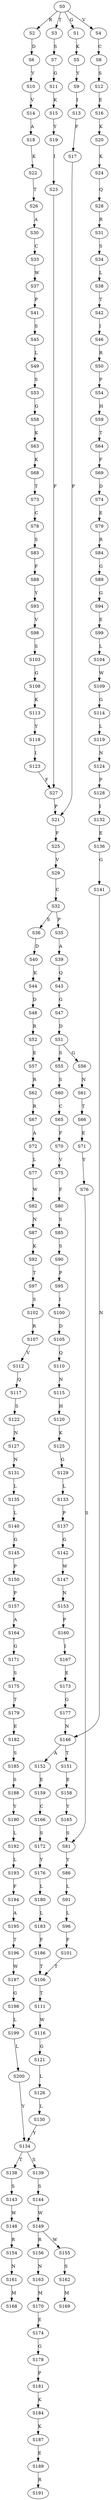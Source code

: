 strict digraph  {
	S0 -> S1 [ label = G ];
	S0 -> S2 [ label = R ];
	S0 -> S3 [ label = T ];
	S0 -> S4 [ label = V ];
	S1 -> S5 [ label = K ];
	S2 -> S6 [ label = D ];
	S3 -> S7 [ label = S ];
	S4 -> S8 [ label = C ];
	S5 -> S9 [ label = Y ];
	S6 -> S10 [ label = Y ];
	S7 -> S11 [ label = G ];
	S8 -> S12 [ label = S ];
	S9 -> S13 [ label = I ];
	S10 -> S14 [ label = V ];
	S11 -> S15 [ label = K ];
	S12 -> S16 [ label = E ];
	S13 -> S17 [ label = F ];
	S14 -> S18 [ label = A ];
	S15 -> S19 [ label = Y ];
	S16 -> S20 [ label = K ];
	S17 -> S21 [ label = P ];
	S18 -> S22 [ label = K ];
	S19 -> S23 [ label = I ];
	S20 -> S24 [ label = K ];
	S21 -> S25 [ label = F ];
	S22 -> S26 [ label = T ];
	S23 -> S27 [ label = F ];
	S24 -> S28 [ label = Q ];
	S25 -> S29 [ label = V ];
	S26 -> S30 [ label = A ];
	S27 -> S21 [ label = P ];
	S28 -> S31 [ label = R ];
	S29 -> S32 [ label = C ];
	S30 -> S33 [ label = C ];
	S31 -> S34 [ label = S ];
	S32 -> S35 [ label = P ];
	S32 -> S36 [ label = S ];
	S33 -> S37 [ label = W ];
	S34 -> S38 [ label = L ];
	S35 -> S39 [ label = A ];
	S36 -> S40 [ label = D ];
	S37 -> S41 [ label = P ];
	S38 -> S42 [ label = T ];
	S39 -> S43 [ label = Q ];
	S40 -> S44 [ label = K ];
	S41 -> S45 [ label = S ];
	S42 -> S46 [ label = I ];
	S43 -> S47 [ label = G ];
	S44 -> S48 [ label = D ];
	S45 -> S49 [ label = L ];
	S46 -> S50 [ label = R ];
	S47 -> S51 [ label = D ];
	S48 -> S52 [ label = R ];
	S49 -> S53 [ label = S ];
	S50 -> S54 [ label = P ];
	S51 -> S55 [ label = S ];
	S51 -> S56 [ label = G ];
	S52 -> S57 [ label = E ];
	S53 -> S58 [ label = G ];
	S54 -> S59 [ label = H ];
	S55 -> S60 [ label = S ];
	S56 -> S61 [ label = N ];
	S57 -> S62 [ label = R ];
	S58 -> S63 [ label = K ];
	S59 -> S64 [ label = T ];
	S60 -> S65 [ label = C ];
	S61 -> S66 [ label = T ];
	S62 -> S67 [ label = R ];
	S63 -> S68 [ label = K ];
	S64 -> S69 [ label = F ];
	S65 -> S70 [ label = F ];
	S66 -> S71 [ label = E ];
	S67 -> S72 [ label = A ];
	S68 -> S73 [ label = T ];
	S69 -> S74 [ label = D ];
	S70 -> S75 [ label = V ];
	S71 -> S76 [ label = Y ];
	S72 -> S77 [ label = L ];
	S73 -> S78 [ label = C ];
	S74 -> S79 [ label = E ];
	S75 -> S80 [ label = F ];
	S76 -> S81 [ label = S ];
	S77 -> S82 [ label = W ];
	S78 -> S83 [ label = S ];
	S79 -> S84 [ label = R ];
	S80 -> S85 [ label = S ];
	S81 -> S86 [ label = Y ];
	S82 -> S87 [ label = N ];
	S83 -> S88 [ label = F ];
	S84 -> S89 [ label = G ];
	S85 -> S90 [ label = S ];
	S86 -> S91 [ label = L ];
	S87 -> S92 [ label = K ];
	S88 -> S93 [ label = Y ];
	S89 -> S94 [ label = G ];
	S90 -> S95 [ label = P ];
	S91 -> S96 [ label = L ];
	S92 -> S97 [ label = T ];
	S93 -> S98 [ label = V ];
	S94 -> S99 [ label = E ];
	S95 -> S100 [ label = I ];
	S96 -> S101 [ label = F ];
	S97 -> S102 [ label = S ];
	S98 -> S103 [ label = S ];
	S99 -> S104 [ label = L ];
	S100 -> S105 [ label = D ];
	S101 -> S106 [ label = T ];
	S102 -> S107 [ label = R ];
	S103 -> S108 [ label = G ];
	S104 -> S109 [ label = W ];
	S105 -> S110 [ label = Q ];
	S106 -> S111 [ label = T ];
	S107 -> S112 [ label = V ];
	S108 -> S113 [ label = K ];
	S109 -> S114 [ label = G ];
	S110 -> S115 [ label = N ];
	S111 -> S116 [ label = W ];
	S112 -> S117 [ label = Q ];
	S113 -> S118 [ label = Y ];
	S114 -> S119 [ label = L ];
	S115 -> S120 [ label = H ];
	S116 -> S121 [ label = G ];
	S117 -> S122 [ label = S ];
	S118 -> S123 [ label = I ];
	S119 -> S124 [ label = N ];
	S120 -> S125 [ label = K ];
	S121 -> S126 [ label = L ];
	S122 -> S127 [ label = N ];
	S123 -> S27 [ label = F ];
	S124 -> S128 [ label = P ];
	S125 -> S129 [ label = G ];
	S126 -> S130 [ label = L ];
	S127 -> S131 [ label = N ];
	S128 -> S132 [ label = I ];
	S129 -> S133 [ label = L ];
	S130 -> S134 [ label = Y ];
	S131 -> S135 [ label = L ];
	S132 -> S136 [ label = E ];
	S133 -> S137 [ label = P ];
	S134 -> S138 [ label = T ];
	S134 -> S139 [ label = S ];
	S135 -> S140 [ label = L ];
	S136 -> S141 [ label = G ];
	S137 -> S142 [ label = G ];
	S138 -> S143 [ label = S ];
	S139 -> S144 [ label = S ];
	S140 -> S145 [ label = G ];
	S141 -> S146 [ label = N ];
	S142 -> S147 [ label = W ];
	S143 -> S148 [ label = W ];
	S144 -> S149 [ label = W ];
	S145 -> S150 [ label = P ];
	S146 -> S151 [ label = T ];
	S146 -> S152 [ label = A ];
	S147 -> S153 [ label = N ];
	S148 -> S154 [ label = R ];
	S149 -> S155 [ label = W ];
	S149 -> S156 [ label = R ];
	S150 -> S157 [ label = P ];
	S151 -> S158 [ label = E ];
	S152 -> S159 [ label = E ];
	S153 -> S160 [ label = P ];
	S154 -> S161 [ label = N ];
	S155 -> S162 [ label = S ];
	S156 -> S163 [ label = N ];
	S157 -> S164 [ label = A ];
	S158 -> S165 [ label = Y ];
	S159 -> S166 [ label = C ];
	S160 -> S167 [ label = I ];
	S161 -> S168 [ label = M ];
	S162 -> S169 [ label = M ];
	S163 -> S170 [ label = M ];
	S164 -> S171 [ label = G ];
	S165 -> S81 [ label = S ];
	S166 -> S172 [ label = S ];
	S167 -> S173 [ label = E ];
	S170 -> S174 [ label = E ];
	S171 -> S175 [ label = S ];
	S172 -> S176 [ label = Y ];
	S173 -> S177 [ label = G ];
	S174 -> S178 [ label = G ];
	S175 -> S179 [ label = T ];
	S176 -> S180 [ label = L ];
	S177 -> S146 [ label = N ];
	S178 -> S181 [ label = P ];
	S179 -> S182 [ label = E ];
	S180 -> S183 [ label = L ];
	S181 -> S184 [ label = K ];
	S182 -> S185 [ label = S ];
	S183 -> S186 [ label = F ];
	S184 -> S187 [ label = K ];
	S185 -> S188 [ label = S ];
	S186 -> S106 [ label = T ];
	S187 -> S189 [ label = E ];
	S188 -> S190 [ label = Y ];
	S189 -> S191 [ label = R ];
	S190 -> S192 [ label = L ];
	S192 -> S193 [ label = L ];
	S193 -> S194 [ label = F ];
	S194 -> S195 [ label = A ];
	S195 -> S196 [ label = T ];
	S196 -> S197 [ label = W ];
	S197 -> S198 [ label = G ];
	S198 -> S199 [ label = L ];
	S199 -> S200 [ label = L ];
	S200 -> S134 [ label = Y ];
}

